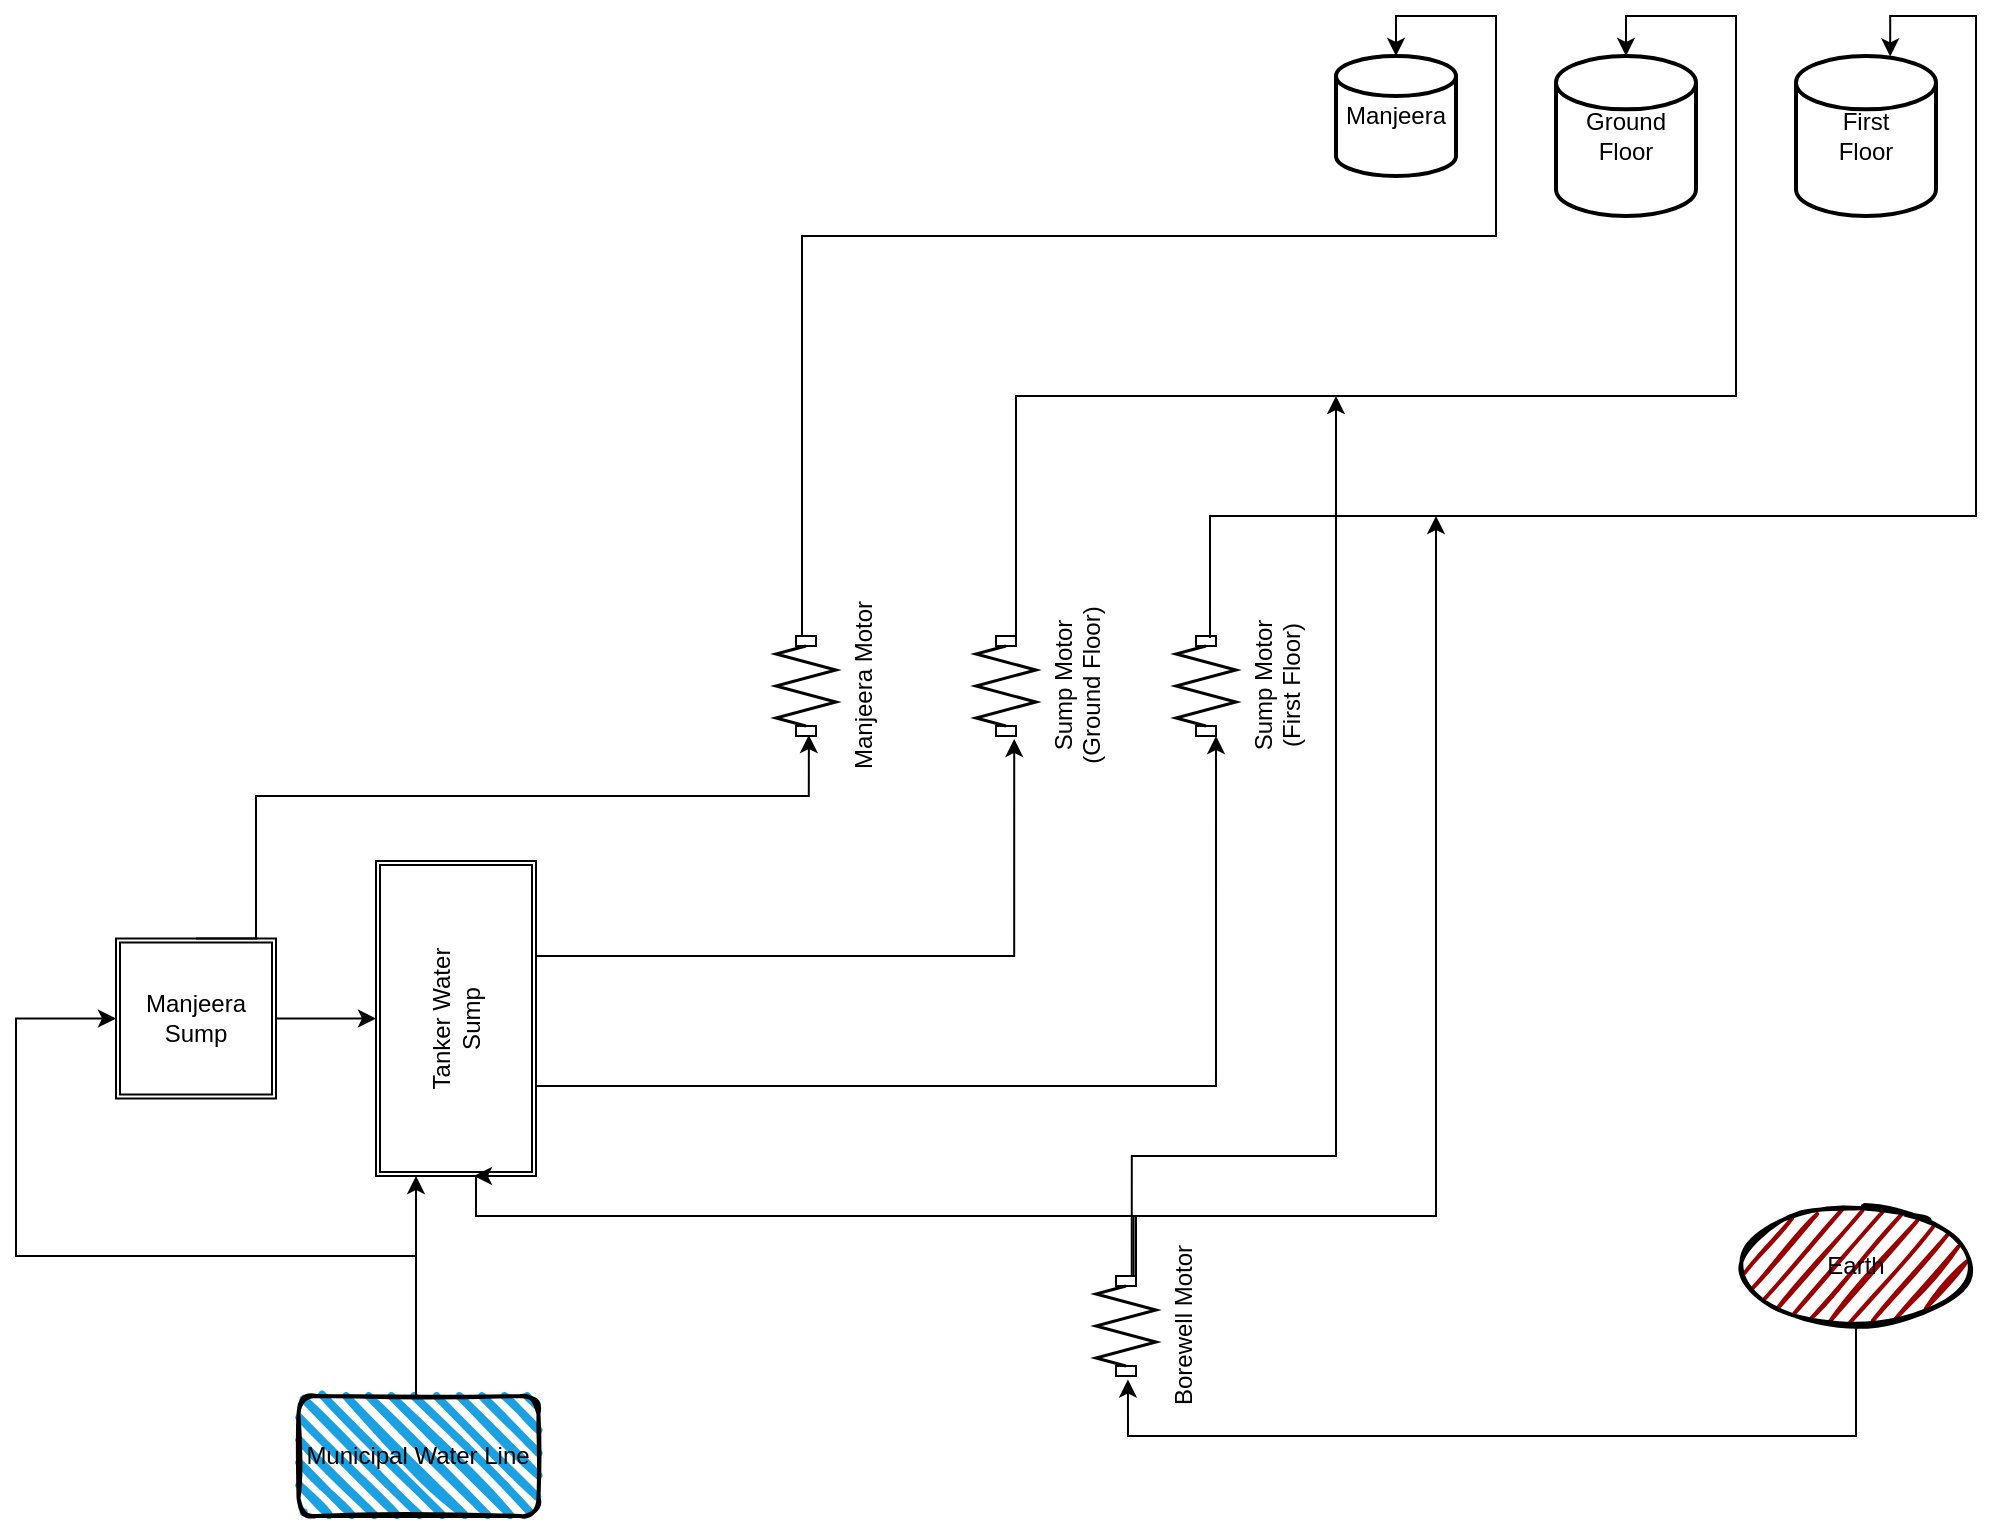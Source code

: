 <mxfile version="20.5.1" type="github">
  <diagram id="mfn-7NLoDIK0zkN27Hqa" name="Page-1">
    <mxGraphModel dx="1328" dy="710" grid="1" gridSize="10" guides="1" tooltips="1" connect="1" arrows="1" fold="1" page="1" pageScale="1" pageWidth="1169" pageHeight="827" math="0" shadow="0">
      <root>
        <mxCell id="0" />
        <mxCell id="1" parent="0" />
        <mxCell id="is3-xZG5N_h4ApIcxUbN-1" value="Manjeera" style="strokeWidth=2;html=1;shape=mxgraph.flowchart.database;whiteSpace=wrap;" vertex="1" parent="1">
          <mxGeometry x="780" y="40" width="60" height="60" as="geometry" />
        </mxCell>
        <mxCell id="is3-xZG5N_h4ApIcxUbN-2" value="Ground Floor" style="strokeWidth=2;html=1;shape=mxgraph.flowchart.database;whiteSpace=wrap;" vertex="1" parent="1">
          <mxGeometry x="890" y="40" width="70" height="80" as="geometry" />
        </mxCell>
        <mxCell id="is3-xZG5N_h4ApIcxUbN-3" value="First&lt;br&gt;Floor" style="strokeWidth=2;html=1;shape=mxgraph.flowchart.database;whiteSpace=wrap;" vertex="1" parent="1">
          <mxGeometry x="1010" y="40" width="70" height="80" as="geometry" />
        </mxCell>
        <mxCell id="is3-xZG5N_h4ApIcxUbN-4" value="Manjeera Motor" style="verticalLabelPosition=bottom;html=1;verticalAlign=top;align=center;shape=mxgraph.floorplan.doorAccordion;dx=0.97;rotation=-90;" vertex="1" parent="1">
          <mxGeometry x="490" y="340" width="50" height="30" as="geometry" />
        </mxCell>
        <mxCell id="is3-xZG5N_h4ApIcxUbN-6" value="" style="edgeStyle=segmentEdgeStyle;endArrow=classic;html=1;rounded=0;" edge="1" parent="1" target="is3-xZG5N_h4ApIcxUbN-1">
          <mxGeometry width="50" height="50" relative="1" as="geometry">
            <mxPoint x="513" y="330" as="sourcePoint" />
            <mxPoint x="610" y="340" as="targetPoint" />
            <Array as="points">
              <mxPoint x="513" y="130" />
              <mxPoint x="860" y="130" />
              <mxPoint x="860" y="20" />
              <mxPoint x="810" y="20" />
            </Array>
          </mxGeometry>
        </mxCell>
        <mxCell id="is3-xZG5N_h4ApIcxUbN-7" value="Sump Motor&lt;br&gt;(Ground Floor)" style="verticalLabelPosition=bottom;html=1;verticalAlign=top;align=center;shape=mxgraph.floorplan.doorAccordion;dx=0.97;rotation=-90;" vertex="1" parent="1">
          <mxGeometry x="590" y="340" width="50" height="30" as="geometry" />
        </mxCell>
        <mxCell id="is3-xZG5N_h4ApIcxUbN-8" value="Sump Motor&lt;br&gt;(First Floor)" style="verticalLabelPosition=bottom;html=1;verticalAlign=top;align=center;shape=mxgraph.floorplan.doorAccordion;dx=0.97;rotation=-90;" vertex="1" parent="1">
          <mxGeometry x="690" y="340" width="50" height="30" as="geometry" />
        </mxCell>
        <mxCell id="is3-xZG5N_h4ApIcxUbN-9" value="" style="edgeStyle=segmentEdgeStyle;endArrow=classic;html=1;rounded=0;entryX=0.673;entryY=0.003;entryDx=0;entryDy=0;entryPerimeter=0;exitX=0.979;exitY=0.567;exitDx=0;exitDy=0;exitPerimeter=0;" edge="1" parent="1" source="is3-xZG5N_h4ApIcxUbN-8" target="is3-xZG5N_h4ApIcxUbN-3">
          <mxGeometry width="50" height="50" relative="1" as="geometry">
            <mxPoint x="630" y="310" as="sourcePoint" />
            <mxPoint x="680" y="260" as="targetPoint" />
            <Array as="points">
              <mxPoint x="717" y="270" />
              <mxPoint x="1100" y="270" />
              <mxPoint x="1100" y="20" />
              <mxPoint x="1057" y="20" />
            </Array>
          </mxGeometry>
        </mxCell>
        <mxCell id="is3-xZG5N_h4ApIcxUbN-10" value="" style="edgeStyle=segmentEdgeStyle;endArrow=classic;html=1;rounded=0;" edge="1" parent="1" target="is3-xZG5N_h4ApIcxUbN-2">
          <mxGeometry width="50" height="50" relative="1" as="geometry">
            <mxPoint x="620" y="330" as="sourcePoint" />
            <mxPoint x="990" y="230" as="targetPoint" />
            <Array as="points">
              <mxPoint x="620" y="330" />
              <mxPoint x="620" y="210" />
              <mxPoint x="980" y="210" />
              <mxPoint x="980" y="20" />
              <mxPoint x="925" y="20" />
            </Array>
          </mxGeometry>
        </mxCell>
        <mxCell id="is3-xZG5N_h4ApIcxUbN-11" value="Manjeera&lt;br&gt;Sump" style="shape=ext;double=1;whiteSpace=wrap;html=1;aspect=fixed;" vertex="1" parent="1">
          <mxGeometry x="170" y="481.25" width="80" height="80" as="geometry" />
        </mxCell>
        <mxCell id="is3-xZG5N_h4ApIcxUbN-25" style="edgeStyle=orthogonalEdgeStyle;rounded=0;orthogonalLoop=1;jettySize=auto;html=1;" edge="1" parent="1" source="is3-xZG5N_h4ApIcxUbN-11" target="is3-xZG5N_h4ApIcxUbN-12">
          <mxGeometry relative="1" as="geometry">
            <Array as="points">
              <mxPoint x="280" y="530" />
              <mxPoint x="280" y="530" />
            </Array>
          </mxGeometry>
        </mxCell>
        <mxCell id="is3-xZG5N_h4ApIcxUbN-12" value="Tanker Water&lt;br&gt;Sump" style="shape=ext;double=1;rounded=0;whiteSpace=wrap;html=1;rotation=-90;" vertex="1" parent="1">
          <mxGeometry x="261.25" y="481.25" width="157.5" height="80" as="geometry" />
        </mxCell>
        <mxCell id="is3-xZG5N_h4ApIcxUbN-13" value="" style="edgeStyle=segmentEdgeStyle;endArrow=classic;html=1;rounded=0;exitX=0.5;exitY=0;exitDx=0;exitDy=0;entryX=0.009;entryY=0.548;entryDx=0;entryDy=0;entryPerimeter=0;" edge="1" parent="1" source="is3-xZG5N_h4ApIcxUbN-11" target="is3-xZG5N_h4ApIcxUbN-4">
          <mxGeometry width="50" height="50" relative="1" as="geometry">
            <mxPoint x="210" y="440" as="sourcePoint" />
            <mxPoint x="430" y="390" as="targetPoint" />
            <Array as="points">
              <mxPoint x="240" y="481" />
              <mxPoint x="240" y="410" />
              <mxPoint x="516" y="410" />
            </Array>
          </mxGeometry>
        </mxCell>
        <mxCell id="is3-xZG5N_h4ApIcxUbN-14" value="" style="edgeStyle=segmentEdgeStyle;endArrow=classic;html=1;rounded=0;entryX=-0.029;entryY=0.637;entryDx=0;entryDy=0;entryPerimeter=0;" edge="1" parent="1" target="is3-xZG5N_h4ApIcxUbN-7">
          <mxGeometry width="50" height="50" relative="1" as="geometry">
            <mxPoint x="380" y="490" as="sourcePoint" />
            <mxPoint x="430" y="440" as="targetPoint" />
          </mxGeometry>
        </mxCell>
        <mxCell id="is3-xZG5N_h4ApIcxUbN-15" value="" style="edgeStyle=segmentEdgeStyle;endArrow=classic;html=1;rounded=0;entryX=0;entryY=0.667;entryDx=0;entryDy=0;entryPerimeter=0;" edge="1" parent="1" target="is3-xZG5N_h4ApIcxUbN-8">
          <mxGeometry width="50" height="50" relative="1" as="geometry">
            <mxPoint x="380" y="555" as="sourcePoint" />
            <mxPoint x="430" y="505" as="targetPoint" />
          </mxGeometry>
        </mxCell>
        <mxCell id="is3-xZG5N_h4ApIcxUbN-29" style="edgeStyle=orthogonalEdgeStyle;rounded=0;orthogonalLoop=1;jettySize=auto;html=1;entryX=-0.035;entryY=0.532;entryDx=0;entryDy=0;entryPerimeter=0;" edge="1" parent="1" source="is3-xZG5N_h4ApIcxUbN-16" target="is3-xZG5N_h4ApIcxUbN-17">
          <mxGeometry relative="1" as="geometry">
            <Array as="points">
              <mxPoint x="1040" y="730" />
              <mxPoint x="676" y="730" />
            </Array>
          </mxGeometry>
        </mxCell>
        <mxCell id="is3-xZG5N_h4ApIcxUbN-16" value="Earth" style="ellipse;whiteSpace=wrap;html=1;strokeWidth=2;fillWeight=2;hachureGap=8;fillColor=#990000;fillStyle=dots;sketch=1;" vertex="1" parent="1">
          <mxGeometry x="980" y="615" width="120" height="60" as="geometry" />
        </mxCell>
        <mxCell id="is3-xZG5N_h4ApIcxUbN-27" style="edgeStyle=orthogonalEdgeStyle;rounded=0;orthogonalLoop=1;jettySize=auto;html=1;exitX=1.011;exitY=0.627;exitDx=0;exitDy=0;exitPerimeter=0;" edge="1" parent="1" source="is3-xZG5N_h4ApIcxUbN-17">
          <mxGeometry relative="1" as="geometry">
            <mxPoint x="830" y="270" as="targetPoint" />
            <Array as="points">
              <mxPoint x="679" y="620" />
              <mxPoint x="830" y="620" />
            </Array>
          </mxGeometry>
        </mxCell>
        <mxCell id="is3-xZG5N_h4ApIcxUbN-28" style="edgeStyle=orthogonalEdgeStyle;rounded=0;orthogonalLoop=1;jettySize=auto;html=1;exitX=1.011;exitY=0.596;exitDx=0;exitDy=0;exitPerimeter=0;" edge="1" parent="1" source="is3-xZG5N_h4ApIcxUbN-17">
          <mxGeometry relative="1" as="geometry">
            <mxPoint x="780" y="210" as="targetPoint" />
            <mxPoint x="675" y="620" as="sourcePoint" />
            <Array as="points">
              <mxPoint x="678" y="590" />
              <mxPoint x="780" y="590" />
            </Array>
          </mxGeometry>
        </mxCell>
        <mxCell id="is3-xZG5N_h4ApIcxUbN-17" value="Borewell Motor" style="verticalLabelPosition=bottom;html=1;verticalAlign=top;align=center;shape=mxgraph.floorplan.doorAccordion;dx=0.97;rotation=-90;" vertex="1" parent="1">
          <mxGeometry x="650" y="660" width="50" height="30" as="geometry" />
        </mxCell>
        <mxCell id="is3-xZG5N_h4ApIcxUbN-18" value="" style="edgeStyle=segmentEdgeStyle;endArrow=classic;html=1;rounded=0;exitX=1;exitY=0.333;exitDx=0;exitDy=0;exitPerimeter=0;entryX=0;entryY=0.612;entryDx=0;entryDy=0;entryPerimeter=0;" edge="1" parent="1" source="is3-xZG5N_h4ApIcxUbN-17" target="is3-xZG5N_h4ApIcxUbN-12">
          <mxGeometry width="50" height="50" relative="1" as="geometry">
            <mxPoint x="370" y="690" as="sourcePoint" />
            <mxPoint x="370" y="602" as="targetPoint" />
            <Array as="points">
              <mxPoint x="680" y="650" />
              <mxPoint x="680" y="620" />
              <mxPoint x="350" y="620" />
            </Array>
          </mxGeometry>
        </mxCell>
        <mxCell id="is3-xZG5N_h4ApIcxUbN-20" value="Municipal Water Line" style="rounded=1;whiteSpace=wrap;html=1;strokeWidth=2;fillWeight=4;hachureGap=8;hachureAngle=45;fillColor=#1ba1e2;sketch=1;" vertex="1" parent="1">
          <mxGeometry x="261.25" y="710" width="120" height="60" as="geometry" />
        </mxCell>
        <mxCell id="is3-xZG5N_h4ApIcxUbN-21" value="" style="edgeStyle=segmentEdgeStyle;endArrow=classic;html=1;rounded=0;entryX=0;entryY=0.25;entryDx=0;entryDy=0;" edge="1" parent="1" target="is3-xZG5N_h4ApIcxUbN-12">
          <mxGeometry width="50" height="50" relative="1" as="geometry">
            <mxPoint x="320" y="710" as="sourcePoint" />
            <mxPoint x="330" y="660" as="targetPoint" />
          </mxGeometry>
        </mxCell>
        <mxCell id="is3-xZG5N_h4ApIcxUbN-22" value="" style="edgeStyle=segmentEdgeStyle;endArrow=classic;html=1;rounded=0;entryX=0;entryY=0.5;entryDx=0;entryDy=0;" edge="1" parent="1" target="is3-xZG5N_h4ApIcxUbN-11">
          <mxGeometry width="50" height="50" relative="1" as="geometry">
            <mxPoint x="320" y="640" as="sourcePoint" />
            <mxPoint x="240" y="570" as="targetPoint" />
            <Array as="points">
              <mxPoint x="120" y="640" />
              <mxPoint x="120" y="521" />
            </Array>
          </mxGeometry>
        </mxCell>
      </root>
    </mxGraphModel>
  </diagram>
</mxfile>
